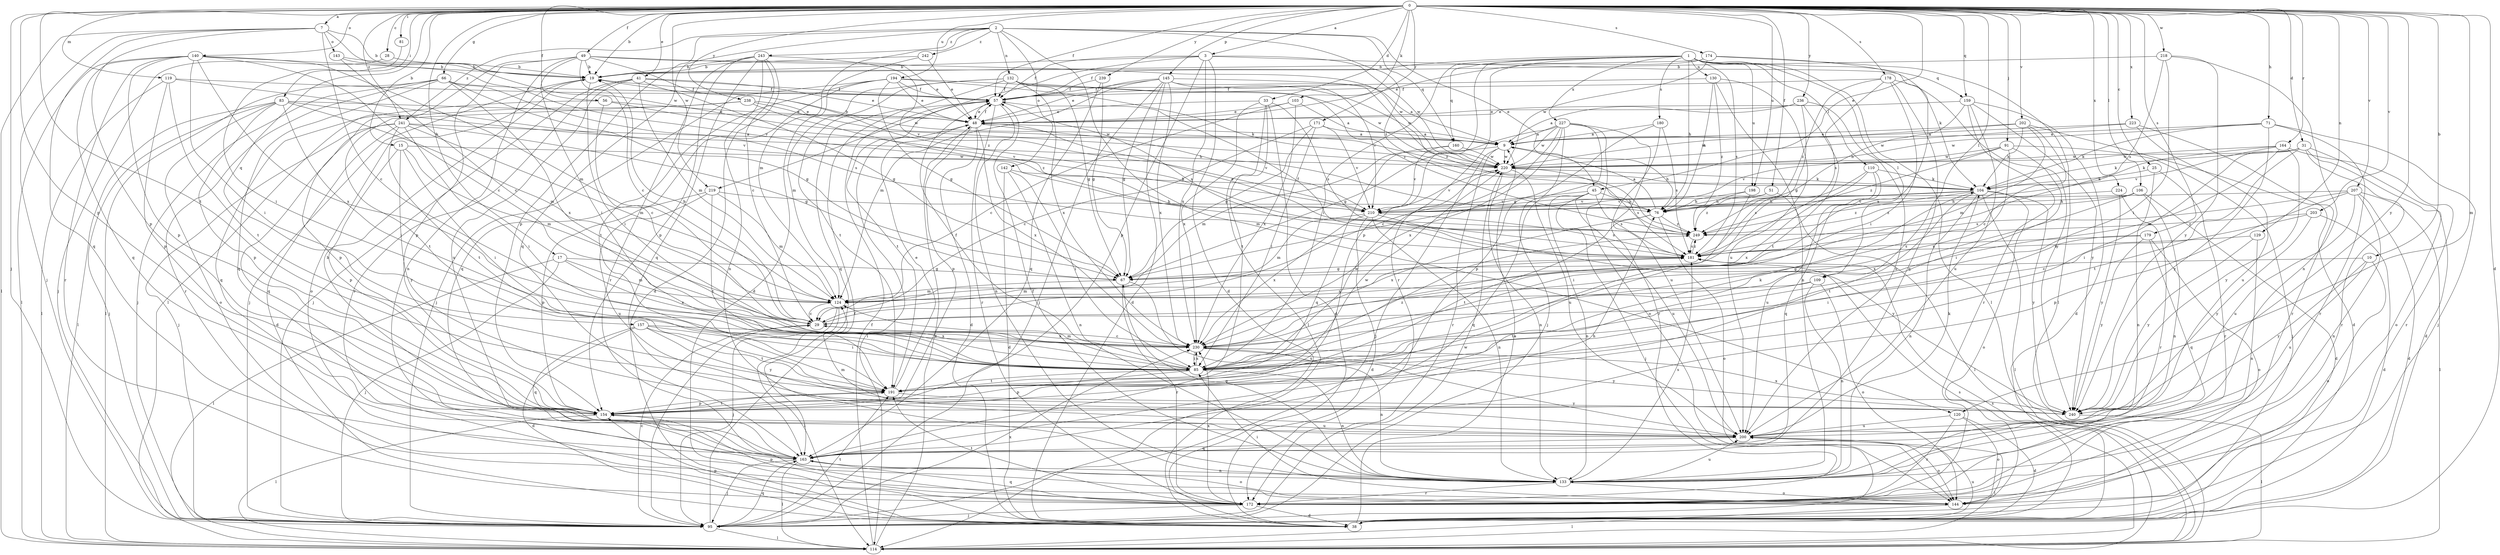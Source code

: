 strict digraph  {
0;
1;
2;
3;
7;
9;
10;
15;
17;
19;
25;
28;
29;
31;
33;
38;
41;
45;
48;
49;
51;
56;
57;
66;
67;
71;
76;
81;
83;
85;
91;
95;
103;
104;
106;
109;
110;
114;
119;
120;
124;
129;
130;
132;
133;
140;
142;
143;
144;
145;
154;
157;
159;
160;
163;
164;
171;
172;
174;
178;
179;
180;
181;
191;
194;
198;
200;
202;
203;
207;
210;
218;
219;
220;
223;
224;
227;
230;
236;
238;
239;
240;
241;
242;
243;
249;
0 -> 3  [label=a];
0 -> 7  [label=a];
0 -> 10  [label=b];
0 -> 15  [label=b];
0 -> 17  [label=b];
0 -> 19  [label=b];
0 -> 25  [label=c];
0 -> 28  [label=c];
0 -> 31  [label=d];
0 -> 33  [label=d];
0 -> 38  [label=d];
0 -> 41  [label=e];
0 -> 45  [label=e];
0 -> 49  [label=f];
0 -> 51  [label=f];
0 -> 56  [label=f];
0 -> 57  [label=f];
0 -> 66  [label=g];
0 -> 71  [label=h];
0 -> 81  [label=i];
0 -> 83  [label=i];
0 -> 91  [label=j];
0 -> 95  [label=j];
0 -> 103  [label=k];
0 -> 106  [label=l];
0 -> 109  [label=l];
0 -> 119  [label=m];
0 -> 120  [label=m];
0 -> 129  [label=n];
0 -> 140  [label=o];
0 -> 145  [label=p];
0 -> 154  [label=p];
0 -> 157  [label=q];
0 -> 159  [label=q];
0 -> 164  [label=r];
0 -> 171  [label=r];
0 -> 174  [label=s];
0 -> 178  [label=s];
0 -> 179  [label=s];
0 -> 191  [label=t];
0 -> 194  [label=u];
0 -> 198  [label=u];
0 -> 202  [label=v];
0 -> 203  [label=v];
0 -> 207  [label=v];
0 -> 218  [label=w];
0 -> 219  [label=w];
0 -> 223  [label=x];
0 -> 224  [label=x];
0 -> 236  [label=y];
0 -> 238  [label=y];
0 -> 239  [label=y];
0 -> 240  [label=y];
0 -> 241  [label=z];
1 -> 57  [label=f];
1 -> 76  [label=h];
1 -> 85  [label=i];
1 -> 109  [label=l];
1 -> 110  [label=l];
1 -> 114  [label=l];
1 -> 130  [label=n];
1 -> 154  [label=p];
1 -> 159  [label=q];
1 -> 160  [label=q];
1 -> 172  [label=r];
1 -> 180  [label=s];
1 -> 181  [label=s];
1 -> 198  [label=u];
1 -> 227  [label=x];
2 -> 45  [label=e];
2 -> 120  [label=m];
2 -> 124  [label=m];
2 -> 132  [label=n];
2 -> 142  [label=o];
2 -> 154  [label=p];
2 -> 160  [label=q];
2 -> 163  [label=q];
2 -> 241  [label=z];
2 -> 242  [label=z];
2 -> 243  [label=z];
2 -> 249  [label=z];
3 -> 19  [label=b];
3 -> 38  [label=d];
3 -> 57  [label=f];
3 -> 104  [label=k];
3 -> 154  [label=p];
3 -> 219  [label=w];
3 -> 220  [label=w];
3 -> 230  [label=x];
7 -> 19  [label=b];
7 -> 29  [label=c];
7 -> 95  [label=j];
7 -> 114  [label=l];
7 -> 143  [label=o];
7 -> 154  [label=p];
7 -> 163  [label=q];
7 -> 220  [label=w];
9 -> 19  [label=b];
9 -> 76  [label=h];
9 -> 95  [label=j];
9 -> 124  [label=m];
9 -> 172  [label=r];
9 -> 220  [label=w];
10 -> 67  [label=g];
10 -> 144  [label=o];
10 -> 200  [label=u];
10 -> 240  [label=y];
15 -> 85  [label=i];
15 -> 124  [label=m];
15 -> 154  [label=p];
15 -> 220  [label=w];
15 -> 240  [label=y];
17 -> 67  [label=g];
17 -> 95  [label=j];
17 -> 114  [label=l];
17 -> 124  [label=m];
17 -> 230  [label=x];
19 -> 57  [label=f];
19 -> 85  [label=i];
19 -> 95  [label=j];
19 -> 144  [label=o];
25 -> 104  [label=k];
25 -> 133  [label=n];
25 -> 172  [label=r];
28 -> 19  [label=b];
28 -> 95  [label=j];
29 -> 19  [label=b];
29 -> 95  [label=j];
29 -> 181  [label=s];
29 -> 230  [label=x];
31 -> 38  [label=d];
31 -> 85  [label=i];
31 -> 104  [label=k];
31 -> 144  [label=o];
31 -> 172  [label=r];
31 -> 191  [label=t];
31 -> 220  [label=w];
33 -> 38  [label=d];
33 -> 48  [label=e];
33 -> 114  [label=l];
33 -> 181  [label=s];
33 -> 191  [label=t];
33 -> 230  [label=x];
38 -> 9  [label=a];
38 -> 154  [label=p];
38 -> 181  [label=s];
38 -> 200  [label=u];
41 -> 48  [label=e];
41 -> 57  [label=f];
41 -> 67  [label=g];
41 -> 95  [label=j];
41 -> 124  [label=m];
41 -> 172  [label=r];
41 -> 200  [label=u];
45 -> 76  [label=h];
45 -> 95  [label=j];
45 -> 133  [label=n];
45 -> 163  [label=q];
45 -> 181  [label=s];
45 -> 200  [label=u];
45 -> 210  [label=v];
48 -> 9  [label=a];
48 -> 38  [label=d];
48 -> 57  [label=f];
48 -> 114  [label=l];
48 -> 154  [label=p];
48 -> 210  [label=v];
48 -> 230  [label=x];
49 -> 19  [label=b];
49 -> 29  [label=c];
49 -> 48  [label=e];
49 -> 85  [label=i];
49 -> 114  [label=l];
49 -> 133  [label=n];
49 -> 154  [label=p];
49 -> 220  [label=w];
49 -> 249  [label=z];
51 -> 76  [label=h];
51 -> 114  [label=l];
51 -> 210  [label=v];
56 -> 29  [label=c];
56 -> 48  [label=e];
56 -> 163  [label=q];
56 -> 210  [label=v];
57 -> 48  [label=e];
57 -> 133  [label=n];
57 -> 172  [label=r];
57 -> 181  [label=s];
57 -> 191  [label=t];
66 -> 57  [label=f];
66 -> 67  [label=g];
66 -> 95  [label=j];
66 -> 114  [label=l];
66 -> 163  [label=q];
66 -> 172  [label=r];
66 -> 181  [label=s];
66 -> 230  [label=x];
67 -> 124  [label=m];
67 -> 172  [label=r];
67 -> 200  [label=u];
71 -> 9  [label=a];
71 -> 95  [label=j];
71 -> 104  [label=k];
71 -> 172  [label=r];
71 -> 220  [label=w];
71 -> 240  [label=y];
76 -> 9  [label=a];
76 -> 144  [label=o];
76 -> 191  [label=t];
76 -> 230  [label=x];
76 -> 249  [label=z];
81 -> 85  [label=i];
83 -> 48  [label=e];
83 -> 76  [label=h];
83 -> 85  [label=i];
83 -> 95  [label=j];
83 -> 114  [label=l];
83 -> 124  [label=m];
83 -> 144  [label=o];
83 -> 154  [label=p];
85 -> 57  [label=f];
85 -> 104  [label=k];
85 -> 124  [label=m];
85 -> 133  [label=n];
85 -> 154  [label=p];
85 -> 191  [label=t];
85 -> 220  [label=w];
85 -> 230  [label=x];
85 -> 249  [label=z];
91 -> 85  [label=i];
91 -> 95  [label=j];
91 -> 210  [label=v];
91 -> 220  [label=w];
91 -> 230  [label=x];
91 -> 249  [label=z];
95 -> 29  [label=c];
95 -> 57  [label=f];
95 -> 114  [label=l];
95 -> 163  [label=q];
95 -> 191  [label=t];
95 -> 220  [label=w];
95 -> 230  [label=x];
103 -> 9  [label=a];
103 -> 29  [label=c];
103 -> 48  [label=e];
103 -> 230  [label=x];
104 -> 76  [label=h];
104 -> 114  [label=l];
104 -> 133  [label=n];
104 -> 144  [label=o];
104 -> 191  [label=t];
104 -> 210  [label=v];
104 -> 240  [label=y];
104 -> 249  [label=z];
106 -> 38  [label=d];
106 -> 76  [label=h];
106 -> 133  [label=n];
106 -> 230  [label=x];
106 -> 249  [label=z];
109 -> 124  [label=m];
109 -> 133  [label=n];
109 -> 144  [label=o];
109 -> 191  [label=t];
110 -> 104  [label=k];
110 -> 163  [label=q];
110 -> 181  [label=s];
110 -> 200  [label=u];
110 -> 230  [label=x];
114 -> 48  [label=e];
114 -> 57  [label=f];
114 -> 181  [label=s];
119 -> 57  [label=f];
119 -> 114  [label=l];
119 -> 154  [label=p];
119 -> 191  [label=t];
119 -> 210  [label=v];
120 -> 38  [label=d];
120 -> 144  [label=o];
120 -> 172  [label=r];
120 -> 200  [label=u];
124 -> 29  [label=c];
124 -> 95  [label=j];
124 -> 114  [label=l];
129 -> 133  [label=n];
129 -> 181  [label=s];
129 -> 240  [label=y];
130 -> 57  [label=f];
130 -> 76  [label=h];
130 -> 133  [label=n];
130 -> 200  [label=u];
130 -> 249  [label=z];
132 -> 57  [label=f];
132 -> 67  [label=g];
132 -> 124  [label=m];
132 -> 163  [label=q];
132 -> 191  [label=t];
132 -> 220  [label=w];
132 -> 230  [label=x];
132 -> 249  [label=z];
133 -> 57  [label=f];
133 -> 67  [label=g];
133 -> 144  [label=o];
133 -> 172  [label=r];
133 -> 181  [label=s];
133 -> 200  [label=u];
140 -> 19  [label=b];
140 -> 29  [label=c];
140 -> 85  [label=i];
140 -> 114  [label=l];
140 -> 124  [label=m];
140 -> 154  [label=p];
140 -> 163  [label=q];
140 -> 172  [label=r];
140 -> 230  [label=x];
142 -> 38  [label=d];
142 -> 85  [label=i];
142 -> 104  [label=k];
142 -> 133  [label=n];
143 -> 19  [label=b];
143 -> 29  [label=c];
143 -> 210  [label=v];
144 -> 85  [label=i];
144 -> 114  [label=l];
145 -> 9  [label=a];
145 -> 38  [label=d];
145 -> 48  [label=e];
145 -> 57  [label=f];
145 -> 67  [label=g];
145 -> 95  [label=j];
145 -> 124  [label=m];
145 -> 210  [label=v];
145 -> 230  [label=x];
145 -> 249  [label=z];
154 -> 114  [label=l];
154 -> 191  [label=t];
154 -> 200  [label=u];
157 -> 38  [label=d];
157 -> 85  [label=i];
157 -> 163  [label=q];
157 -> 191  [label=t];
157 -> 230  [label=x];
157 -> 240  [label=y];
159 -> 38  [label=d];
159 -> 48  [label=e];
159 -> 76  [label=h];
159 -> 172  [label=r];
159 -> 200  [label=u];
159 -> 240  [label=y];
160 -> 163  [label=q];
160 -> 210  [label=v];
160 -> 220  [label=w];
163 -> 76  [label=h];
163 -> 95  [label=j];
163 -> 114  [label=l];
163 -> 133  [label=n];
163 -> 144  [label=o];
164 -> 104  [label=k];
164 -> 124  [label=m];
164 -> 172  [label=r];
164 -> 210  [label=v];
164 -> 220  [label=w];
164 -> 240  [label=y];
171 -> 9  [label=a];
171 -> 29  [label=c];
171 -> 67  [label=g];
171 -> 85  [label=i];
171 -> 210  [label=v];
172 -> 38  [label=d];
172 -> 95  [label=j];
172 -> 154  [label=p];
172 -> 163  [label=q];
172 -> 191  [label=t];
172 -> 230  [label=x];
174 -> 19  [label=b];
174 -> 48  [label=e];
174 -> 114  [label=l];
174 -> 220  [label=w];
174 -> 230  [label=x];
178 -> 57  [label=f];
178 -> 85  [label=i];
178 -> 163  [label=q];
178 -> 181  [label=s];
178 -> 240  [label=y];
178 -> 249  [label=z];
179 -> 85  [label=i];
179 -> 144  [label=o];
179 -> 163  [label=q];
179 -> 181  [label=s];
179 -> 240  [label=y];
180 -> 9  [label=a];
180 -> 67  [label=g];
180 -> 172  [label=r];
180 -> 181  [label=s];
181 -> 57  [label=f];
181 -> 67  [label=g];
181 -> 249  [label=z];
191 -> 48  [label=e];
191 -> 154  [label=p];
191 -> 220  [label=w];
191 -> 240  [label=y];
194 -> 48  [label=e];
194 -> 57  [label=f];
194 -> 67  [label=g];
194 -> 95  [label=j];
194 -> 104  [label=k];
194 -> 163  [label=q];
194 -> 191  [label=t];
194 -> 220  [label=w];
198 -> 76  [label=h];
198 -> 85  [label=i];
198 -> 249  [label=z];
200 -> 19  [label=b];
200 -> 104  [label=k];
200 -> 114  [label=l];
200 -> 124  [label=m];
200 -> 144  [label=o];
200 -> 163  [label=q];
202 -> 9  [label=a];
202 -> 29  [label=c];
202 -> 38  [label=d];
202 -> 104  [label=k];
202 -> 124  [label=m];
202 -> 220  [label=w];
203 -> 29  [label=c];
203 -> 38  [label=d];
203 -> 240  [label=y];
203 -> 249  [label=z];
207 -> 38  [label=d];
207 -> 114  [label=l];
207 -> 133  [label=n];
207 -> 154  [label=p];
207 -> 181  [label=s];
207 -> 200  [label=u];
207 -> 210  [label=v];
210 -> 38  [label=d];
210 -> 124  [label=m];
210 -> 133  [label=n];
210 -> 181  [label=s];
210 -> 230  [label=x];
210 -> 240  [label=y];
218 -> 19  [label=b];
218 -> 85  [label=i];
218 -> 133  [label=n];
218 -> 181  [label=s];
218 -> 240  [label=y];
219 -> 76  [label=h];
219 -> 124  [label=m];
219 -> 154  [label=p];
219 -> 191  [label=t];
219 -> 200  [label=u];
220 -> 104  [label=k];
220 -> 133  [label=n];
220 -> 181  [label=s];
220 -> 200  [label=u];
220 -> 210  [label=v];
223 -> 9  [label=a];
223 -> 172  [label=r];
223 -> 200  [label=u];
223 -> 220  [label=w];
224 -> 76  [label=h];
224 -> 172  [label=r];
224 -> 240  [label=y];
227 -> 9  [label=a];
227 -> 29  [label=c];
227 -> 67  [label=g];
227 -> 95  [label=j];
227 -> 144  [label=o];
227 -> 154  [label=p];
227 -> 200  [label=u];
227 -> 220  [label=w];
227 -> 230  [label=x];
230 -> 29  [label=c];
230 -> 85  [label=i];
230 -> 133  [label=n];
230 -> 240  [label=y];
236 -> 9  [label=a];
236 -> 48  [label=e];
236 -> 67  [label=g];
236 -> 191  [label=t];
236 -> 200  [label=u];
238 -> 48  [label=e];
238 -> 154  [label=p];
238 -> 191  [label=t];
238 -> 220  [label=w];
238 -> 249  [label=z];
239 -> 57  [label=f];
239 -> 67  [label=g];
239 -> 163  [label=q];
240 -> 114  [label=l];
240 -> 230  [label=x];
241 -> 9  [label=a];
241 -> 38  [label=d];
241 -> 67  [label=g];
241 -> 85  [label=i];
241 -> 95  [label=j];
241 -> 124  [label=m];
241 -> 163  [label=q];
241 -> 191  [label=t];
242 -> 19  [label=b];
242 -> 38  [label=d];
242 -> 48  [label=e];
243 -> 19  [label=b];
243 -> 29  [label=c];
243 -> 38  [label=d];
243 -> 133  [label=n];
243 -> 154  [label=p];
243 -> 163  [label=q];
243 -> 172  [label=r];
243 -> 210  [label=v];
249 -> 48  [label=e];
249 -> 181  [label=s];
}
